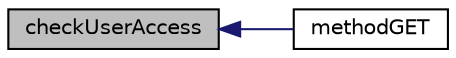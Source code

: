 digraph "checkUserAccess"
{
  edge [fontname="Helvetica",fontsize="10",labelfontname="Helvetica",labelfontsize="10"];
  node [fontname="Helvetica",fontsize="10",shape=record];
  rankdir="LR";
  Node5 [label="checkUserAccess",height=0.2,width=0.4,color="black", fillcolor="grey75", style="filled", fontcolor="black"];
  Node5 -> Node6 [dir="back",color="midnightblue",fontsize="10",style="solid",fontname="Helvetica"];
  Node6 [label="methodGET",height=0.2,width=0.4,color="black", fillcolor="white", style="filled",URL="$crud_method_8php.html#a3f8c85af09dddef6e14bd0ea75401d8d"];
}
